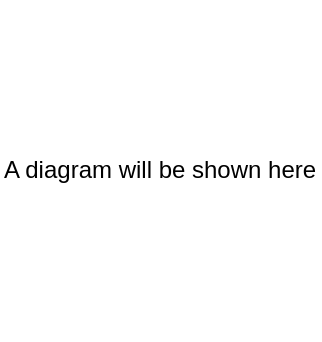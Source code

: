 <mxfile version="22.0.8" type="github">
  <diagram name="Page-1" id="JzmhmeX2N8jnh_ITn5JB">
    <mxGraphModel dx="2004" dy="1119" grid="1" gridSize="10" guides="1" tooltips="1" connect="1" arrows="1" fold="1" page="1" pageScale="1" pageWidth="827" pageHeight="1169" math="0" shadow="0">
      <root>
        <mxCell id="0" />
        <mxCell id="1" parent="0" />
        <mxCell id="2QqiEpV2cgj9c4zRu2my-1" value="A diagram will be shown here" style="text;html=1;strokeColor=none;fillColor=none;align=center;verticalAlign=middle;whiteSpace=wrap;rounded=0;" vertex="1" parent="1">
          <mxGeometry x="320" y="380" width="160" height="170" as="geometry" />
        </mxCell>
      </root>
    </mxGraphModel>
  </diagram>
</mxfile>
